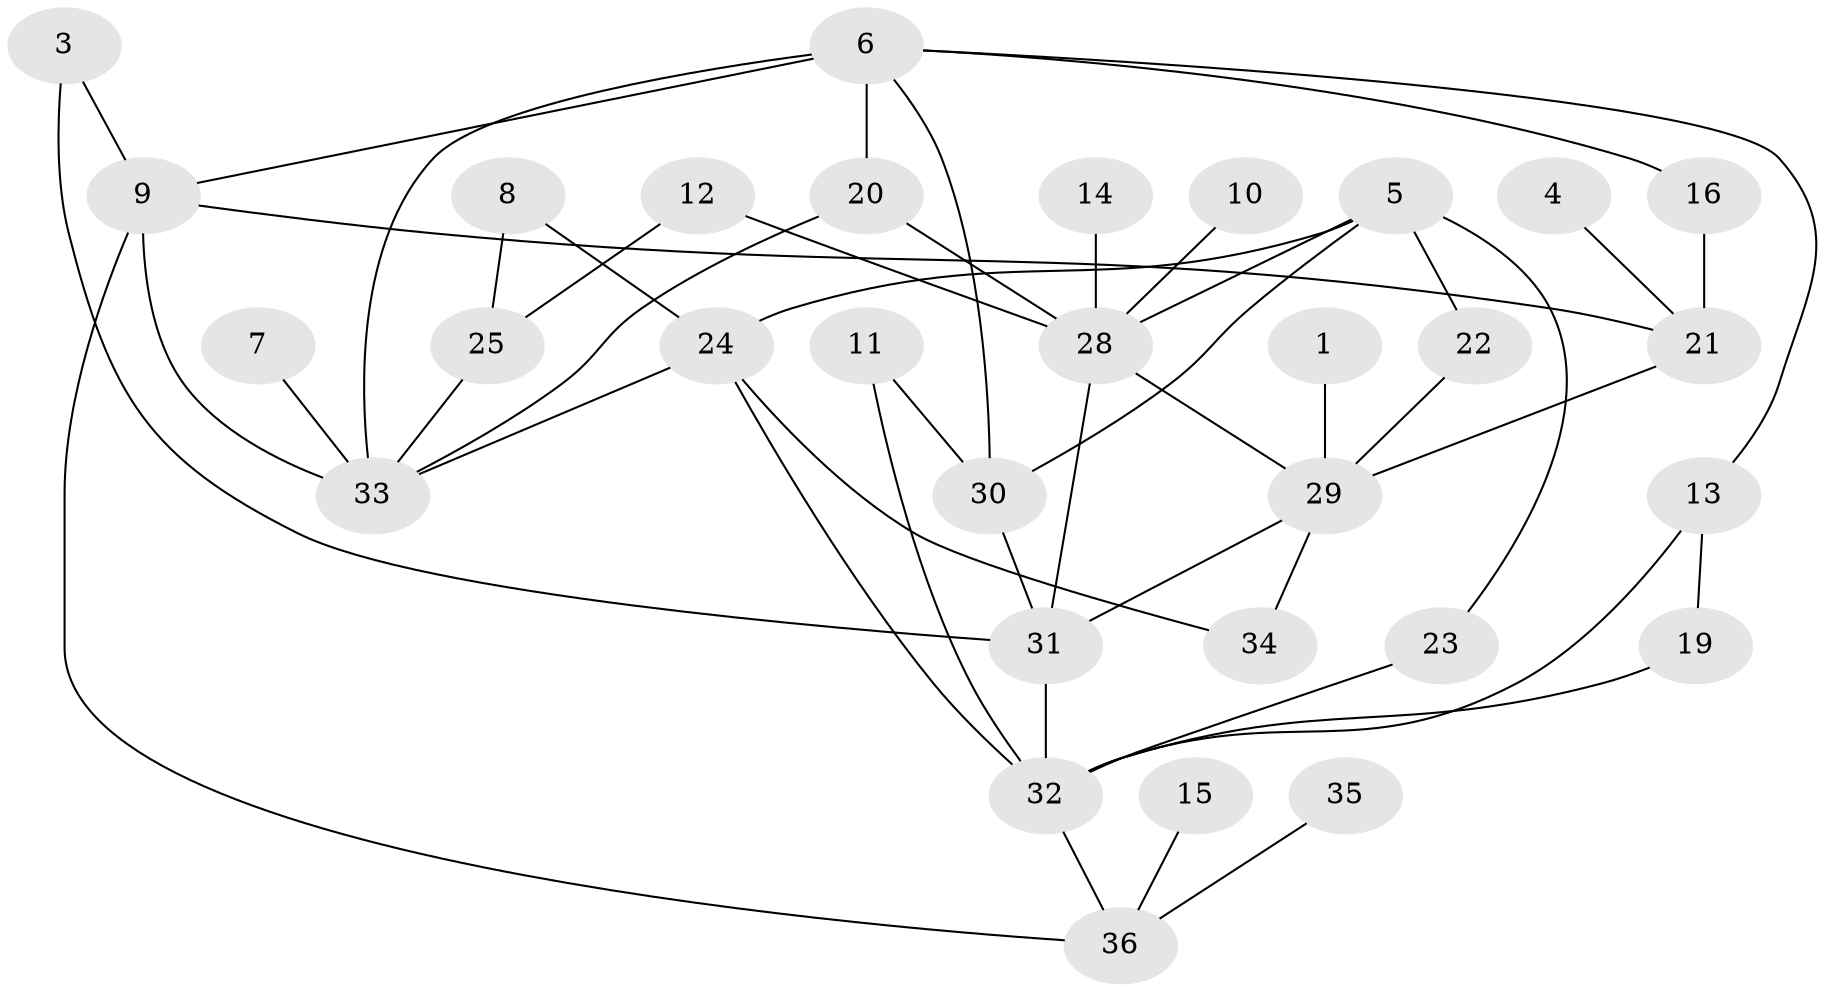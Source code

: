 // original degree distribution, {4: 0.1388888888888889, 3: 0.16666666666666666, 5: 0.05555555555555555, 2: 0.3888888888888889, 1: 0.1527777777777778, 0: 0.05555555555555555, 7: 0.013888888888888888, 6: 0.027777777777777776}
// Generated by graph-tools (version 1.1) at 2025/25/03/09/25 03:25:22]
// undirected, 31 vertices, 49 edges
graph export_dot {
graph [start="1"]
  node [color=gray90,style=filled];
  1;
  3;
  4;
  5;
  6;
  7;
  8;
  9;
  10;
  11;
  12;
  13;
  14;
  15;
  16;
  19;
  20;
  21;
  22;
  23;
  24;
  25;
  28;
  29;
  30;
  31;
  32;
  33;
  34;
  35;
  36;
  1 -- 29 [weight=1.0];
  3 -- 9 [weight=1.0];
  3 -- 31 [weight=1.0];
  4 -- 21 [weight=1.0];
  5 -- 22 [weight=1.0];
  5 -- 23 [weight=1.0];
  5 -- 24 [weight=1.0];
  5 -- 28 [weight=1.0];
  5 -- 30 [weight=1.0];
  6 -- 9 [weight=1.0];
  6 -- 13 [weight=1.0];
  6 -- 16 [weight=1.0];
  6 -- 20 [weight=1.0];
  6 -- 30 [weight=1.0];
  6 -- 33 [weight=2.0];
  7 -- 33 [weight=1.0];
  8 -- 24 [weight=1.0];
  8 -- 25 [weight=1.0];
  9 -- 21 [weight=1.0];
  9 -- 33 [weight=1.0];
  9 -- 36 [weight=1.0];
  10 -- 28 [weight=2.0];
  11 -- 30 [weight=1.0];
  11 -- 32 [weight=1.0];
  12 -- 25 [weight=1.0];
  12 -- 28 [weight=1.0];
  13 -- 19 [weight=1.0];
  13 -- 32 [weight=1.0];
  14 -- 28 [weight=1.0];
  15 -- 36 [weight=1.0];
  16 -- 21 [weight=1.0];
  19 -- 32 [weight=1.0];
  20 -- 28 [weight=2.0];
  20 -- 33 [weight=1.0];
  21 -- 29 [weight=1.0];
  22 -- 29 [weight=2.0];
  23 -- 32 [weight=1.0];
  24 -- 32 [weight=1.0];
  24 -- 33 [weight=1.0];
  24 -- 34 [weight=1.0];
  25 -- 33 [weight=1.0];
  28 -- 29 [weight=1.0];
  28 -- 31 [weight=2.0];
  29 -- 31 [weight=1.0];
  29 -- 34 [weight=1.0];
  30 -- 31 [weight=2.0];
  31 -- 32 [weight=1.0];
  32 -- 36 [weight=1.0];
  35 -- 36 [weight=1.0];
}

